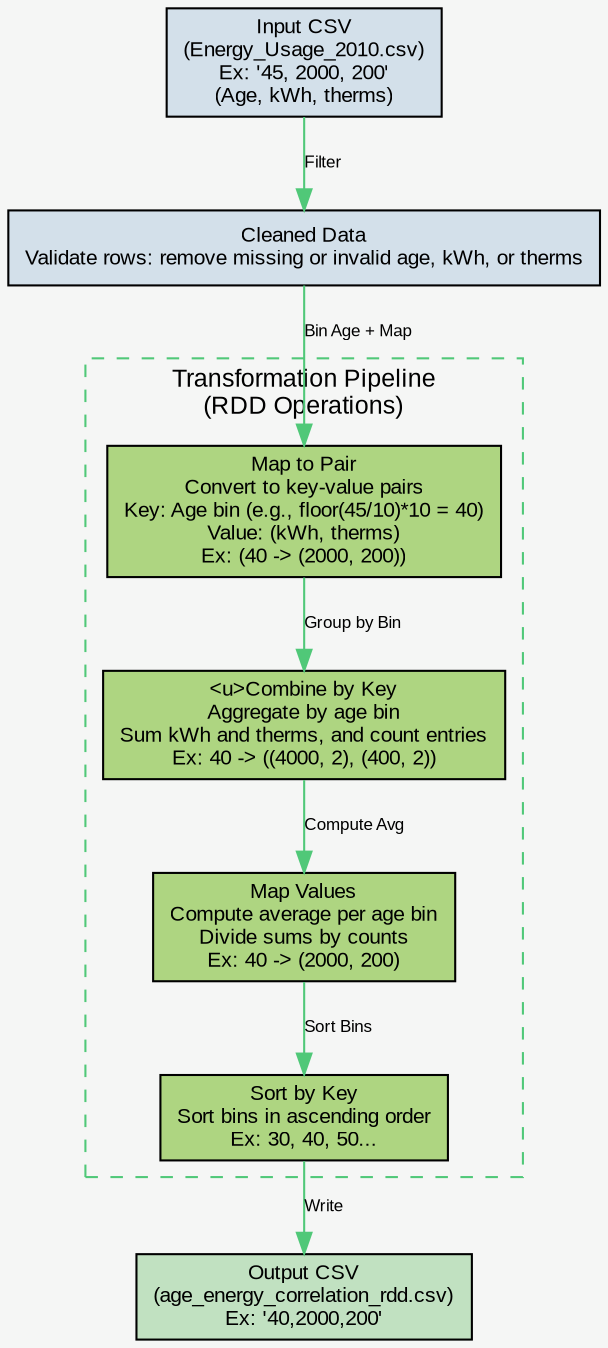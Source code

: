 digraph Analysis2 {
    graph [bgcolor="#F5F6F5", fontname="Arial", fontsize=12];
    node [shape=box, style=filled, fillcolor="#E6ECEF", fontname="Arial", fontsize=10];
    edge [color="#50C878", fontname="Arial", fontsize=8];

    // Input Node
    Input [label="Input CSV\n(Energy_Usage_2010.csv)\nEx: '45, 2000, 200'\n(Age, kWh, therms)", fillcolor="#D3E0EA"];

    // Cleaning Node
    CleanedData [label="Cleaned Data\nValidate rows: remove missing or invalid age, kWh, or therms", fillcolor="#D3E0EA"];

    // Transformation Nodes
    MapToPair [label="Map to Pair\nConvert to key-value pairs\nKey: Age bin (e.g., floor(45/10)*10 = 40)\nValue: (kWh, therms)\nEx: (40 -> (2000, 200))", fillcolor="#AED581"];

    CombineByKey [label="<u>Combine by Key\nAggregate by age bin\nSum kWh and therms, and count entries\nEx: 40 -> ((4000, 2), (400, 2))", fillcolor="#AED581"];

    MapValues [label="Map Values\nCompute average per age bin\nDivide sums by counts\nEx: 40 -> (2000, 200)", fillcolor="#AED581"];

    SortByKey [label="Sort by Key\nSort bins in ascending order\nEx: 30, 40, 50...", fillcolor="#AED581"];

    // Output Node
    Output [label="Output CSV\n(age_energy_correlation_rdd.csv)\nEx: '40,2000,200'", fillcolor="#C1E1C1"];

    // Edges
    Input -> CleanedData [label="Filter"];
    CleanedData -> MapToPair [label="Bin Age + Map"];
    MapToPair -> CombineByKey [label="Group by Bin"];
    CombineByKey -> MapValues [label="Compute Avg"];
    MapValues -> SortByKey [label="Sort Bins"];
    SortByKey -> Output [label="Write"];

    // Subgraph for grouping transformations
    subgraph cluster_transform {
    style=dashed;
    color="#50C878";
    MapToPair; CombineByKey; MapValues; SortByKey;
    label="Transformation Pipeline\n(RDD Operations)";
    }
}
